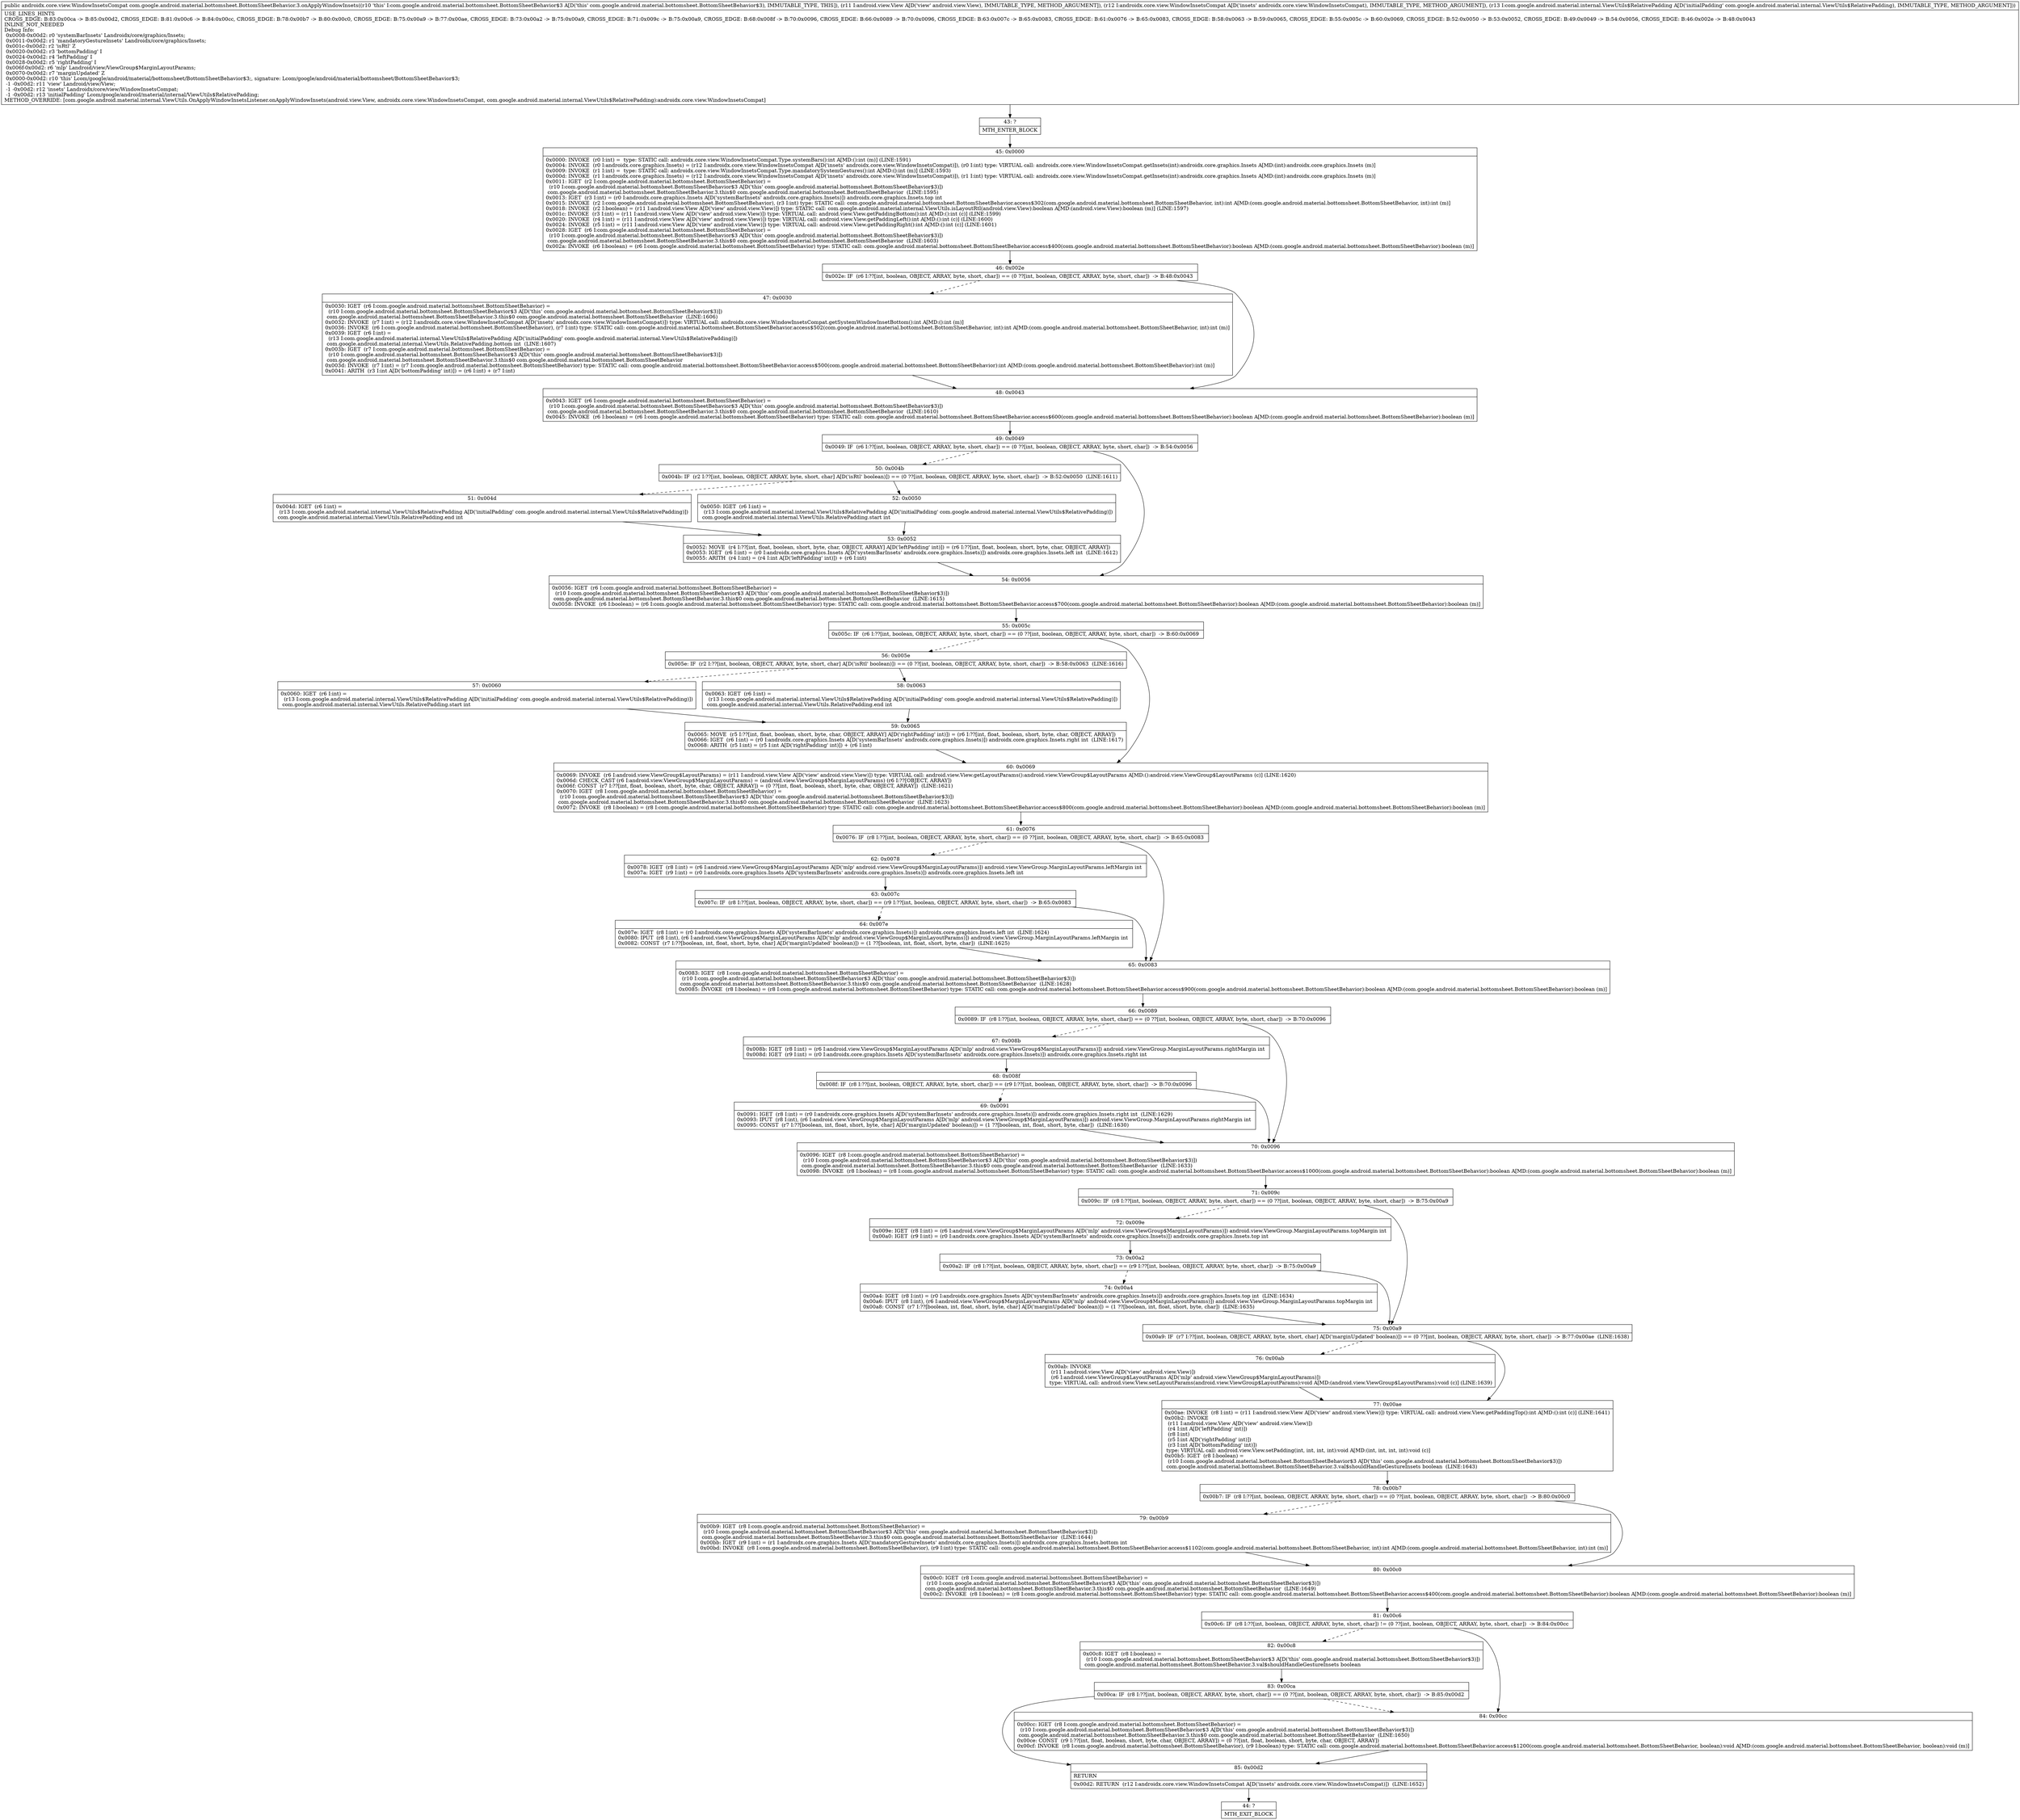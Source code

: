 digraph "CFG forcom.google.android.material.bottomsheet.BottomSheetBehavior.3.onApplyWindowInsets(Landroid\/view\/View;Landroidx\/core\/view\/WindowInsetsCompat;Lcom\/google\/android\/material\/internal\/ViewUtils$RelativePadding;)Landroidx\/core\/view\/WindowInsetsCompat;" {
Node_43 [shape=record,label="{43\:\ ?|MTH_ENTER_BLOCK\l}"];
Node_45 [shape=record,label="{45\:\ 0x0000|0x0000: INVOKE  (r0 I:int) =  type: STATIC call: androidx.core.view.WindowInsetsCompat.Type.systemBars():int A[MD:():int (m)] (LINE:1591)\l0x0004: INVOKE  (r0 I:androidx.core.graphics.Insets) = (r12 I:androidx.core.view.WindowInsetsCompat A[D('insets' androidx.core.view.WindowInsetsCompat)]), (r0 I:int) type: VIRTUAL call: androidx.core.view.WindowInsetsCompat.getInsets(int):androidx.core.graphics.Insets A[MD:(int):androidx.core.graphics.Insets (m)]\l0x0009: INVOKE  (r1 I:int) =  type: STATIC call: androidx.core.view.WindowInsetsCompat.Type.mandatorySystemGestures():int A[MD:():int (m)] (LINE:1593)\l0x000d: INVOKE  (r1 I:androidx.core.graphics.Insets) = (r12 I:androidx.core.view.WindowInsetsCompat A[D('insets' androidx.core.view.WindowInsetsCompat)]), (r1 I:int) type: VIRTUAL call: androidx.core.view.WindowInsetsCompat.getInsets(int):androidx.core.graphics.Insets A[MD:(int):androidx.core.graphics.Insets (m)]\l0x0011: IGET  (r2 I:com.google.android.material.bottomsheet.BottomSheetBehavior) = \l  (r10 I:com.google.android.material.bottomsheet.BottomSheetBehavior$3 A[D('this' com.google.android.material.bottomsheet.BottomSheetBehavior$3)])\l com.google.android.material.bottomsheet.BottomSheetBehavior.3.this$0 com.google.android.material.bottomsheet.BottomSheetBehavior  (LINE:1595)\l0x0013: IGET  (r3 I:int) = (r0 I:androidx.core.graphics.Insets A[D('systemBarInsets' androidx.core.graphics.Insets)]) androidx.core.graphics.Insets.top int \l0x0015: INVOKE  (r2 I:com.google.android.material.bottomsheet.BottomSheetBehavior), (r3 I:int) type: STATIC call: com.google.android.material.bottomsheet.BottomSheetBehavior.access$302(com.google.android.material.bottomsheet.BottomSheetBehavior, int):int A[MD:(com.google.android.material.bottomsheet.BottomSheetBehavior, int):int (m)]\l0x0018: INVOKE  (r2 I:boolean) = (r11 I:android.view.View A[D('view' android.view.View)]) type: STATIC call: com.google.android.material.internal.ViewUtils.isLayoutRtl(android.view.View):boolean A[MD:(android.view.View):boolean (m)] (LINE:1597)\l0x001c: INVOKE  (r3 I:int) = (r11 I:android.view.View A[D('view' android.view.View)]) type: VIRTUAL call: android.view.View.getPaddingBottom():int A[MD:():int (c)] (LINE:1599)\l0x0020: INVOKE  (r4 I:int) = (r11 I:android.view.View A[D('view' android.view.View)]) type: VIRTUAL call: android.view.View.getPaddingLeft():int A[MD:():int (c)] (LINE:1600)\l0x0024: INVOKE  (r5 I:int) = (r11 I:android.view.View A[D('view' android.view.View)]) type: VIRTUAL call: android.view.View.getPaddingRight():int A[MD:():int (c)] (LINE:1601)\l0x0028: IGET  (r6 I:com.google.android.material.bottomsheet.BottomSheetBehavior) = \l  (r10 I:com.google.android.material.bottomsheet.BottomSheetBehavior$3 A[D('this' com.google.android.material.bottomsheet.BottomSheetBehavior$3)])\l com.google.android.material.bottomsheet.BottomSheetBehavior.3.this$0 com.google.android.material.bottomsheet.BottomSheetBehavior  (LINE:1603)\l0x002a: INVOKE  (r6 I:boolean) = (r6 I:com.google.android.material.bottomsheet.BottomSheetBehavior) type: STATIC call: com.google.android.material.bottomsheet.BottomSheetBehavior.access$400(com.google.android.material.bottomsheet.BottomSheetBehavior):boolean A[MD:(com.google.android.material.bottomsheet.BottomSheetBehavior):boolean (m)]\l}"];
Node_46 [shape=record,label="{46\:\ 0x002e|0x002e: IF  (r6 I:??[int, boolean, OBJECT, ARRAY, byte, short, char]) == (0 ??[int, boolean, OBJECT, ARRAY, byte, short, char])  \-\> B:48:0x0043 \l}"];
Node_47 [shape=record,label="{47\:\ 0x0030|0x0030: IGET  (r6 I:com.google.android.material.bottomsheet.BottomSheetBehavior) = \l  (r10 I:com.google.android.material.bottomsheet.BottomSheetBehavior$3 A[D('this' com.google.android.material.bottomsheet.BottomSheetBehavior$3)])\l com.google.android.material.bottomsheet.BottomSheetBehavior.3.this$0 com.google.android.material.bottomsheet.BottomSheetBehavior  (LINE:1606)\l0x0032: INVOKE  (r7 I:int) = (r12 I:androidx.core.view.WindowInsetsCompat A[D('insets' androidx.core.view.WindowInsetsCompat)]) type: VIRTUAL call: androidx.core.view.WindowInsetsCompat.getSystemWindowInsetBottom():int A[MD:():int (m)]\l0x0036: INVOKE  (r6 I:com.google.android.material.bottomsheet.BottomSheetBehavior), (r7 I:int) type: STATIC call: com.google.android.material.bottomsheet.BottomSheetBehavior.access$502(com.google.android.material.bottomsheet.BottomSheetBehavior, int):int A[MD:(com.google.android.material.bottomsheet.BottomSheetBehavior, int):int (m)]\l0x0039: IGET  (r6 I:int) = \l  (r13 I:com.google.android.material.internal.ViewUtils$RelativePadding A[D('initialPadding' com.google.android.material.internal.ViewUtils$RelativePadding)])\l com.google.android.material.internal.ViewUtils.RelativePadding.bottom int  (LINE:1607)\l0x003b: IGET  (r7 I:com.google.android.material.bottomsheet.BottomSheetBehavior) = \l  (r10 I:com.google.android.material.bottomsheet.BottomSheetBehavior$3 A[D('this' com.google.android.material.bottomsheet.BottomSheetBehavior$3)])\l com.google.android.material.bottomsheet.BottomSheetBehavior.3.this$0 com.google.android.material.bottomsheet.BottomSheetBehavior \l0x003d: INVOKE  (r7 I:int) = (r7 I:com.google.android.material.bottomsheet.BottomSheetBehavior) type: STATIC call: com.google.android.material.bottomsheet.BottomSheetBehavior.access$500(com.google.android.material.bottomsheet.BottomSheetBehavior):int A[MD:(com.google.android.material.bottomsheet.BottomSheetBehavior):int (m)]\l0x0041: ARITH  (r3 I:int A[D('bottomPadding' int)]) = (r6 I:int) + (r7 I:int) \l}"];
Node_48 [shape=record,label="{48\:\ 0x0043|0x0043: IGET  (r6 I:com.google.android.material.bottomsheet.BottomSheetBehavior) = \l  (r10 I:com.google.android.material.bottomsheet.BottomSheetBehavior$3 A[D('this' com.google.android.material.bottomsheet.BottomSheetBehavior$3)])\l com.google.android.material.bottomsheet.BottomSheetBehavior.3.this$0 com.google.android.material.bottomsheet.BottomSheetBehavior  (LINE:1610)\l0x0045: INVOKE  (r6 I:boolean) = (r6 I:com.google.android.material.bottomsheet.BottomSheetBehavior) type: STATIC call: com.google.android.material.bottomsheet.BottomSheetBehavior.access$600(com.google.android.material.bottomsheet.BottomSheetBehavior):boolean A[MD:(com.google.android.material.bottomsheet.BottomSheetBehavior):boolean (m)]\l}"];
Node_49 [shape=record,label="{49\:\ 0x0049|0x0049: IF  (r6 I:??[int, boolean, OBJECT, ARRAY, byte, short, char]) == (0 ??[int, boolean, OBJECT, ARRAY, byte, short, char])  \-\> B:54:0x0056 \l}"];
Node_50 [shape=record,label="{50\:\ 0x004b|0x004b: IF  (r2 I:??[int, boolean, OBJECT, ARRAY, byte, short, char] A[D('isRtl' boolean)]) == (0 ??[int, boolean, OBJECT, ARRAY, byte, short, char])  \-\> B:52:0x0050  (LINE:1611)\l}"];
Node_51 [shape=record,label="{51\:\ 0x004d|0x004d: IGET  (r6 I:int) = \l  (r13 I:com.google.android.material.internal.ViewUtils$RelativePadding A[D('initialPadding' com.google.android.material.internal.ViewUtils$RelativePadding)])\l com.google.android.material.internal.ViewUtils.RelativePadding.end int \l}"];
Node_53 [shape=record,label="{53\:\ 0x0052|0x0052: MOVE  (r4 I:??[int, float, boolean, short, byte, char, OBJECT, ARRAY] A[D('leftPadding' int)]) = (r6 I:??[int, float, boolean, short, byte, char, OBJECT, ARRAY]) \l0x0053: IGET  (r6 I:int) = (r0 I:androidx.core.graphics.Insets A[D('systemBarInsets' androidx.core.graphics.Insets)]) androidx.core.graphics.Insets.left int  (LINE:1612)\l0x0055: ARITH  (r4 I:int) = (r4 I:int A[D('leftPadding' int)]) + (r6 I:int) \l}"];
Node_52 [shape=record,label="{52\:\ 0x0050|0x0050: IGET  (r6 I:int) = \l  (r13 I:com.google.android.material.internal.ViewUtils$RelativePadding A[D('initialPadding' com.google.android.material.internal.ViewUtils$RelativePadding)])\l com.google.android.material.internal.ViewUtils.RelativePadding.start int \l}"];
Node_54 [shape=record,label="{54\:\ 0x0056|0x0056: IGET  (r6 I:com.google.android.material.bottomsheet.BottomSheetBehavior) = \l  (r10 I:com.google.android.material.bottomsheet.BottomSheetBehavior$3 A[D('this' com.google.android.material.bottomsheet.BottomSheetBehavior$3)])\l com.google.android.material.bottomsheet.BottomSheetBehavior.3.this$0 com.google.android.material.bottomsheet.BottomSheetBehavior  (LINE:1615)\l0x0058: INVOKE  (r6 I:boolean) = (r6 I:com.google.android.material.bottomsheet.BottomSheetBehavior) type: STATIC call: com.google.android.material.bottomsheet.BottomSheetBehavior.access$700(com.google.android.material.bottomsheet.BottomSheetBehavior):boolean A[MD:(com.google.android.material.bottomsheet.BottomSheetBehavior):boolean (m)]\l}"];
Node_55 [shape=record,label="{55\:\ 0x005c|0x005c: IF  (r6 I:??[int, boolean, OBJECT, ARRAY, byte, short, char]) == (0 ??[int, boolean, OBJECT, ARRAY, byte, short, char])  \-\> B:60:0x0069 \l}"];
Node_56 [shape=record,label="{56\:\ 0x005e|0x005e: IF  (r2 I:??[int, boolean, OBJECT, ARRAY, byte, short, char] A[D('isRtl' boolean)]) == (0 ??[int, boolean, OBJECT, ARRAY, byte, short, char])  \-\> B:58:0x0063  (LINE:1616)\l}"];
Node_57 [shape=record,label="{57\:\ 0x0060|0x0060: IGET  (r6 I:int) = \l  (r13 I:com.google.android.material.internal.ViewUtils$RelativePadding A[D('initialPadding' com.google.android.material.internal.ViewUtils$RelativePadding)])\l com.google.android.material.internal.ViewUtils.RelativePadding.start int \l}"];
Node_59 [shape=record,label="{59\:\ 0x0065|0x0065: MOVE  (r5 I:??[int, float, boolean, short, byte, char, OBJECT, ARRAY] A[D('rightPadding' int)]) = (r6 I:??[int, float, boolean, short, byte, char, OBJECT, ARRAY]) \l0x0066: IGET  (r6 I:int) = (r0 I:androidx.core.graphics.Insets A[D('systemBarInsets' androidx.core.graphics.Insets)]) androidx.core.graphics.Insets.right int  (LINE:1617)\l0x0068: ARITH  (r5 I:int) = (r5 I:int A[D('rightPadding' int)]) + (r6 I:int) \l}"];
Node_58 [shape=record,label="{58\:\ 0x0063|0x0063: IGET  (r6 I:int) = \l  (r13 I:com.google.android.material.internal.ViewUtils$RelativePadding A[D('initialPadding' com.google.android.material.internal.ViewUtils$RelativePadding)])\l com.google.android.material.internal.ViewUtils.RelativePadding.end int \l}"];
Node_60 [shape=record,label="{60\:\ 0x0069|0x0069: INVOKE  (r6 I:android.view.ViewGroup$LayoutParams) = (r11 I:android.view.View A[D('view' android.view.View)]) type: VIRTUAL call: android.view.View.getLayoutParams():android.view.ViewGroup$LayoutParams A[MD:():android.view.ViewGroup$LayoutParams (c)] (LINE:1620)\l0x006d: CHECK_CAST (r6 I:android.view.ViewGroup$MarginLayoutParams) = (android.view.ViewGroup$MarginLayoutParams) (r6 I:??[OBJECT, ARRAY]) \l0x006f: CONST  (r7 I:??[int, float, boolean, short, byte, char, OBJECT, ARRAY]) = (0 ??[int, float, boolean, short, byte, char, OBJECT, ARRAY])  (LINE:1621)\l0x0070: IGET  (r8 I:com.google.android.material.bottomsheet.BottomSheetBehavior) = \l  (r10 I:com.google.android.material.bottomsheet.BottomSheetBehavior$3 A[D('this' com.google.android.material.bottomsheet.BottomSheetBehavior$3)])\l com.google.android.material.bottomsheet.BottomSheetBehavior.3.this$0 com.google.android.material.bottomsheet.BottomSheetBehavior  (LINE:1623)\l0x0072: INVOKE  (r8 I:boolean) = (r8 I:com.google.android.material.bottomsheet.BottomSheetBehavior) type: STATIC call: com.google.android.material.bottomsheet.BottomSheetBehavior.access$800(com.google.android.material.bottomsheet.BottomSheetBehavior):boolean A[MD:(com.google.android.material.bottomsheet.BottomSheetBehavior):boolean (m)]\l}"];
Node_61 [shape=record,label="{61\:\ 0x0076|0x0076: IF  (r8 I:??[int, boolean, OBJECT, ARRAY, byte, short, char]) == (0 ??[int, boolean, OBJECT, ARRAY, byte, short, char])  \-\> B:65:0x0083 \l}"];
Node_62 [shape=record,label="{62\:\ 0x0078|0x0078: IGET  (r8 I:int) = (r6 I:android.view.ViewGroup$MarginLayoutParams A[D('mlp' android.view.ViewGroup$MarginLayoutParams)]) android.view.ViewGroup.MarginLayoutParams.leftMargin int \l0x007a: IGET  (r9 I:int) = (r0 I:androidx.core.graphics.Insets A[D('systemBarInsets' androidx.core.graphics.Insets)]) androidx.core.graphics.Insets.left int \l}"];
Node_63 [shape=record,label="{63\:\ 0x007c|0x007c: IF  (r8 I:??[int, boolean, OBJECT, ARRAY, byte, short, char]) == (r9 I:??[int, boolean, OBJECT, ARRAY, byte, short, char])  \-\> B:65:0x0083 \l}"];
Node_64 [shape=record,label="{64\:\ 0x007e|0x007e: IGET  (r8 I:int) = (r0 I:androidx.core.graphics.Insets A[D('systemBarInsets' androidx.core.graphics.Insets)]) androidx.core.graphics.Insets.left int  (LINE:1624)\l0x0080: IPUT  (r8 I:int), (r6 I:android.view.ViewGroup$MarginLayoutParams A[D('mlp' android.view.ViewGroup$MarginLayoutParams)]) android.view.ViewGroup.MarginLayoutParams.leftMargin int \l0x0082: CONST  (r7 I:??[boolean, int, float, short, byte, char] A[D('marginUpdated' boolean)]) = (1 ??[boolean, int, float, short, byte, char])  (LINE:1625)\l}"];
Node_65 [shape=record,label="{65\:\ 0x0083|0x0083: IGET  (r8 I:com.google.android.material.bottomsheet.BottomSheetBehavior) = \l  (r10 I:com.google.android.material.bottomsheet.BottomSheetBehavior$3 A[D('this' com.google.android.material.bottomsheet.BottomSheetBehavior$3)])\l com.google.android.material.bottomsheet.BottomSheetBehavior.3.this$0 com.google.android.material.bottomsheet.BottomSheetBehavior  (LINE:1628)\l0x0085: INVOKE  (r8 I:boolean) = (r8 I:com.google.android.material.bottomsheet.BottomSheetBehavior) type: STATIC call: com.google.android.material.bottomsheet.BottomSheetBehavior.access$900(com.google.android.material.bottomsheet.BottomSheetBehavior):boolean A[MD:(com.google.android.material.bottomsheet.BottomSheetBehavior):boolean (m)]\l}"];
Node_66 [shape=record,label="{66\:\ 0x0089|0x0089: IF  (r8 I:??[int, boolean, OBJECT, ARRAY, byte, short, char]) == (0 ??[int, boolean, OBJECT, ARRAY, byte, short, char])  \-\> B:70:0x0096 \l}"];
Node_67 [shape=record,label="{67\:\ 0x008b|0x008b: IGET  (r8 I:int) = (r6 I:android.view.ViewGroup$MarginLayoutParams A[D('mlp' android.view.ViewGroup$MarginLayoutParams)]) android.view.ViewGroup.MarginLayoutParams.rightMargin int \l0x008d: IGET  (r9 I:int) = (r0 I:androidx.core.graphics.Insets A[D('systemBarInsets' androidx.core.graphics.Insets)]) androidx.core.graphics.Insets.right int \l}"];
Node_68 [shape=record,label="{68\:\ 0x008f|0x008f: IF  (r8 I:??[int, boolean, OBJECT, ARRAY, byte, short, char]) == (r9 I:??[int, boolean, OBJECT, ARRAY, byte, short, char])  \-\> B:70:0x0096 \l}"];
Node_69 [shape=record,label="{69\:\ 0x0091|0x0091: IGET  (r8 I:int) = (r0 I:androidx.core.graphics.Insets A[D('systemBarInsets' androidx.core.graphics.Insets)]) androidx.core.graphics.Insets.right int  (LINE:1629)\l0x0093: IPUT  (r8 I:int), (r6 I:android.view.ViewGroup$MarginLayoutParams A[D('mlp' android.view.ViewGroup$MarginLayoutParams)]) android.view.ViewGroup.MarginLayoutParams.rightMargin int \l0x0095: CONST  (r7 I:??[boolean, int, float, short, byte, char] A[D('marginUpdated' boolean)]) = (1 ??[boolean, int, float, short, byte, char])  (LINE:1630)\l}"];
Node_70 [shape=record,label="{70\:\ 0x0096|0x0096: IGET  (r8 I:com.google.android.material.bottomsheet.BottomSheetBehavior) = \l  (r10 I:com.google.android.material.bottomsheet.BottomSheetBehavior$3 A[D('this' com.google.android.material.bottomsheet.BottomSheetBehavior$3)])\l com.google.android.material.bottomsheet.BottomSheetBehavior.3.this$0 com.google.android.material.bottomsheet.BottomSheetBehavior  (LINE:1633)\l0x0098: INVOKE  (r8 I:boolean) = (r8 I:com.google.android.material.bottomsheet.BottomSheetBehavior) type: STATIC call: com.google.android.material.bottomsheet.BottomSheetBehavior.access$1000(com.google.android.material.bottomsheet.BottomSheetBehavior):boolean A[MD:(com.google.android.material.bottomsheet.BottomSheetBehavior):boolean (m)]\l}"];
Node_71 [shape=record,label="{71\:\ 0x009c|0x009c: IF  (r8 I:??[int, boolean, OBJECT, ARRAY, byte, short, char]) == (0 ??[int, boolean, OBJECT, ARRAY, byte, short, char])  \-\> B:75:0x00a9 \l}"];
Node_72 [shape=record,label="{72\:\ 0x009e|0x009e: IGET  (r8 I:int) = (r6 I:android.view.ViewGroup$MarginLayoutParams A[D('mlp' android.view.ViewGroup$MarginLayoutParams)]) android.view.ViewGroup.MarginLayoutParams.topMargin int \l0x00a0: IGET  (r9 I:int) = (r0 I:androidx.core.graphics.Insets A[D('systemBarInsets' androidx.core.graphics.Insets)]) androidx.core.graphics.Insets.top int \l}"];
Node_73 [shape=record,label="{73\:\ 0x00a2|0x00a2: IF  (r8 I:??[int, boolean, OBJECT, ARRAY, byte, short, char]) == (r9 I:??[int, boolean, OBJECT, ARRAY, byte, short, char])  \-\> B:75:0x00a9 \l}"];
Node_74 [shape=record,label="{74\:\ 0x00a4|0x00a4: IGET  (r8 I:int) = (r0 I:androidx.core.graphics.Insets A[D('systemBarInsets' androidx.core.graphics.Insets)]) androidx.core.graphics.Insets.top int  (LINE:1634)\l0x00a6: IPUT  (r8 I:int), (r6 I:android.view.ViewGroup$MarginLayoutParams A[D('mlp' android.view.ViewGroup$MarginLayoutParams)]) android.view.ViewGroup.MarginLayoutParams.topMargin int \l0x00a8: CONST  (r7 I:??[boolean, int, float, short, byte, char] A[D('marginUpdated' boolean)]) = (1 ??[boolean, int, float, short, byte, char])  (LINE:1635)\l}"];
Node_75 [shape=record,label="{75\:\ 0x00a9|0x00a9: IF  (r7 I:??[int, boolean, OBJECT, ARRAY, byte, short, char] A[D('marginUpdated' boolean)]) == (0 ??[int, boolean, OBJECT, ARRAY, byte, short, char])  \-\> B:77:0x00ae  (LINE:1638)\l}"];
Node_76 [shape=record,label="{76\:\ 0x00ab|0x00ab: INVOKE  \l  (r11 I:android.view.View A[D('view' android.view.View)])\l  (r6 I:android.view.ViewGroup$LayoutParams A[D('mlp' android.view.ViewGroup$MarginLayoutParams)])\l type: VIRTUAL call: android.view.View.setLayoutParams(android.view.ViewGroup$LayoutParams):void A[MD:(android.view.ViewGroup$LayoutParams):void (c)] (LINE:1639)\l}"];
Node_77 [shape=record,label="{77\:\ 0x00ae|0x00ae: INVOKE  (r8 I:int) = (r11 I:android.view.View A[D('view' android.view.View)]) type: VIRTUAL call: android.view.View.getPaddingTop():int A[MD:():int (c)] (LINE:1641)\l0x00b2: INVOKE  \l  (r11 I:android.view.View A[D('view' android.view.View)])\l  (r4 I:int A[D('leftPadding' int)])\l  (r8 I:int)\l  (r5 I:int A[D('rightPadding' int)])\l  (r3 I:int A[D('bottomPadding' int)])\l type: VIRTUAL call: android.view.View.setPadding(int, int, int, int):void A[MD:(int, int, int, int):void (c)]\l0x00b5: IGET  (r8 I:boolean) = \l  (r10 I:com.google.android.material.bottomsheet.BottomSheetBehavior$3 A[D('this' com.google.android.material.bottomsheet.BottomSheetBehavior$3)])\l com.google.android.material.bottomsheet.BottomSheetBehavior.3.val$shouldHandleGestureInsets boolean  (LINE:1643)\l}"];
Node_78 [shape=record,label="{78\:\ 0x00b7|0x00b7: IF  (r8 I:??[int, boolean, OBJECT, ARRAY, byte, short, char]) == (0 ??[int, boolean, OBJECT, ARRAY, byte, short, char])  \-\> B:80:0x00c0 \l}"];
Node_79 [shape=record,label="{79\:\ 0x00b9|0x00b9: IGET  (r8 I:com.google.android.material.bottomsheet.BottomSheetBehavior) = \l  (r10 I:com.google.android.material.bottomsheet.BottomSheetBehavior$3 A[D('this' com.google.android.material.bottomsheet.BottomSheetBehavior$3)])\l com.google.android.material.bottomsheet.BottomSheetBehavior.3.this$0 com.google.android.material.bottomsheet.BottomSheetBehavior  (LINE:1644)\l0x00bb: IGET  (r9 I:int) = (r1 I:androidx.core.graphics.Insets A[D('mandatoryGestureInsets' androidx.core.graphics.Insets)]) androidx.core.graphics.Insets.bottom int \l0x00bd: INVOKE  (r8 I:com.google.android.material.bottomsheet.BottomSheetBehavior), (r9 I:int) type: STATIC call: com.google.android.material.bottomsheet.BottomSheetBehavior.access$1102(com.google.android.material.bottomsheet.BottomSheetBehavior, int):int A[MD:(com.google.android.material.bottomsheet.BottomSheetBehavior, int):int (m)]\l}"];
Node_80 [shape=record,label="{80\:\ 0x00c0|0x00c0: IGET  (r8 I:com.google.android.material.bottomsheet.BottomSheetBehavior) = \l  (r10 I:com.google.android.material.bottomsheet.BottomSheetBehavior$3 A[D('this' com.google.android.material.bottomsheet.BottomSheetBehavior$3)])\l com.google.android.material.bottomsheet.BottomSheetBehavior.3.this$0 com.google.android.material.bottomsheet.BottomSheetBehavior  (LINE:1649)\l0x00c2: INVOKE  (r8 I:boolean) = (r8 I:com.google.android.material.bottomsheet.BottomSheetBehavior) type: STATIC call: com.google.android.material.bottomsheet.BottomSheetBehavior.access$400(com.google.android.material.bottomsheet.BottomSheetBehavior):boolean A[MD:(com.google.android.material.bottomsheet.BottomSheetBehavior):boolean (m)]\l}"];
Node_81 [shape=record,label="{81\:\ 0x00c6|0x00c6: IF  (r8 I:??[int, boolean, OBJECT, ARRAY, byte, short, char]) != (0 ??[int, boolean, OBJECT, ARRAY, byte, short, char])  \-\> B:84:0x00cc \l}"];
Node_82 [shape=record,label="{82\:\ 0x00c8|0x00c8: IGET  (r8 I:boolean) = \l  (r10 I:com.google.android.material.bottomsheet.BottomSheetBehavior$3 A[D('this' com.google.android.material.bottomsheet.BottomSheetBehavior$3)])\l com.google.android.material.bottomsheet.BottomSheetBehavior.3.val$shouldHandleGestureInsets boolean \l}"];
Node_83 [shape=record,label="{83\:\ 0x00ca|0x00ca: IF  (r8 I:??[int, boolean, OBJECT, ARRAY, byte, short, char]) == (0 ??[int, boolean, OBJECT, ARRAY, byte, short, char])  \-\> B:85:0x00d2 \l}"];
Node_85 [shape=record,label="{85\:\ 0x00d2|RETURN\l|0x00d2: RETURN  (r12 I:androidx.core.view.WindowInsetsCompat A[D('insets' androidx.core.view.WindowInsetsCompat)])  (LINE:1652)\l}"];
Node_44 [shape=record,label="{44\:\ ?|MTH_EXIT_BLOCK\l}"];
Node_84 [shape=record,label="{84\:\ 0x00cc|0x00cc: IGET  (r8 I:com.google.android.material.bottomsheet.BottomSheetBehavior) = \l  (r10 I:com.google.android.material.bottomsheet.BottomSheetBehavior$3 A[D('this' com.google.android.material.bottomsheet.BottomSheetBehavior$3)])\l com.google.android.material.bottomsheet.BottomSheetBehavior.3.this$0 com.google.android.material.bottomsheet.BottomSheetBehavior  (LINE:1650)\l0x00ce: CONST  (r9 I:??[int, float, boolean, short, byte, char, OBJECT, ARRAY]) = (0 ??[int, float, boolean, short, byte, char, OBJECT, ARRAY]) \l0x00cf: INVOKE  (r8 I:com.google.android.material.bottomsheet.BottomSheetBehavior), (r9 I:boolean) type: STATIC call: com.google.android.material.bottomsheet.BottomSheetBehavior.access$1200(com.google.android.material.bottomsheet.BottomSheetBehavior, boolean):void A[MD:(com.google.android.material.bottomsheet.BottomSheetBehavior, boolean):void (m)]\l}"];
MethodNode[shape=record,label="{public androidx.core.view.WindowInsetsCompat com.google.android.material.bottomsheet.BottomSheetBehavior.3.onApplyWindowInsets((r10 'this' I:com.google.android.material.bottomsheet.BottomSheetBehavior$3 A[D('this' com.google.android.material.bottomsheet.BottomSheetBehavior$3), IMMUTABLE_TYPE, THIS]), (r11 I:android.view.View A[D('view' android.view.View), IMMUTABLE_TYPE, METHOD_ARGUMENT]), (r12 I:androidx.core.view.WindowInsetsCompat A[D('insets' androidx.core.view.WindowInsetsCompat), IMMUTABLE_TYPE, METHOD_ARGUMENT]), (r13 I:com.google.android.material.internal.ViewUtils$RelativePadding A[D('initialPadding' com.google.android.material.internal.ViewUtils$RelativePadding), IMMUTABLE_TYPE, METHOD_ARGUMENT]))  | USE_LINES_HINTS\lCROSS_EDGE: B:83:0x00ca \-\> B:85:0x00d2, CROSS_EDGE: B:81:0x00c6 \-\> B:84:0x00cc, CROSS_EDGE: B:78:0x00b7 \-\> B:80:0x00c0, CROSS_EDGE: B:75:0x00a9 \-\> B:77:0x00ae, CROSS_EDGE: B:73:0x00a2 \-\> B:75:0x00a9, CROSS_EDGE: B:71:0x009c \-\> B:75:0x00a9, CROSS_EDGE: B:68:0x008f \-\> B:70:0x0096, CROSS_EDGE: B:66:0x0089 \-\> B:70:0x0096, CROSS_EDGE: B:63:0x007c \-\> B:65:0x0083, CROSS_EDGE: B:61:0x0076 \-\> B:65:0x0083, CROSS_EDGE: B:58:0x0063 \-\> B:59:0x0065, CROSS_EDGE: B:55:0x005c \-\> B:60:0x0069, CROSS_EDGE: B:52:0x0050 \-\> B:53:0x0052, CROSS_EDGE: B:49:0x0049 \-\> B:54:0x0056, CROSS_EDGE: B:46:0x002e \-\> B:48:0x0043\lINLINE_NOT_NEEDED\lDebug Info:\l  0x0008\-0x00d2: r0 'systemBarInsets' Landroidx\/core\/graphics\/Insets;\l  0x0011\-0x00d2: r1 'mandatoryGestureInsets' Landroidx\/core\/graphics\/Insets;\l  0x001c\-0x00d2: r2 'isRtl' Z\l  0x0020\-0x00d2: r3 'bottomPadding' I\l  0x0024\-0x00d2: r4 'leftPadding' I\l  0x0028\-0x00d2: r5 'rightPadding' I\l  0x006f\-0x00d2: r6 'mlp' Landroid\/view\/ViewGroup$MarginLayoutParams;\l  0x0070\-0x00d2: r7 'marginUpdated' Z\l  0x0000\-0x00d2: r10 'this' Lcom\/google\/android\/material\/bottomsheet\/BottomSheetBehavior$3;, signature: Lcom\/google\/android\/material\/bottomsheet\/BottomSheetBehavior$3;\l  \-1 \-0x00d2: r11 'view' Landroid\/view\/View;\l  \-1 \-0x00d2: r12 'insets' Landroidx\/core\/view\/WindowInsetsCompat;\l  \-1 \-0x00d2: r13 'initialPadding' Lcom\/google\/android\/material\/internal\/ViewUtils$RelativePadding;\lMETHOD_OVERRIDE: [com.google.android.material.internal.ViewUtils.OnApplyWindowInsetsListener.onApplyWindowInsets(android.view.View, androidx.core.view.WindowInsetsCompat, com.google.android.material.internal.ViewUtils$RelativePadding):androidx.core.view.WindowInsetsCompat]\l}"];
MethodNode -> Node_43;Node_43 -> Node_45;
Node_45 -> Node_46;
Node_46 -> Node_47[style=dashed];
Node_46 -> Node_48;
Node_47 -> Node_48;
Node_48 -> Node_49;
Node_49 -> Node_50[style=dashed];
Node_49 -> Node_54;
Node_50 -> Node_51[style=dashed];
Node_50 -> Node_52;
Node_51 -> Node_53;
Node_53 -> Node_54;
Node_52 -> Node_53;
Node_54 -> Node_55;
Node_55 -> Node_56[style=dashed];
Node_55 -> Node_60;
Node_56 -> Node_57[style=dashed];
Node_56 -> Node_58;
Node_57 -> Node_59;
Node_59 -> Node_60;
Node_58 -> Node_59;
Node_60 -> Node_61;
Node_61 -> Node_62[style=dashed];
Node_61 -> Node_65;
Node_62 -> Node_63;
Node_63 -> Node_64[style=dashed];
Node_63 -> Node_65;
Node_64 -> Node_65;
Node_65 -> Node_66;
Node_66 -> Node_67[style=dashed];
Node_66 -> Node_70;
Node_67 -> Node_68;
Node_68 -> Node_69[style=dashed];
Node_68 -> Node_70;
Node_69 -> Node_70;
Node_70 -> Node_71;
Node_71 -> Node_72[style=dashed];
Node_71 -> Node_75;
Node_72 -> Node_73;
Node_73 -> Node_74[style=dashed];
Node_73 -> Node_75;
Node_74 -> Node_75;
Node_75 -> Node_76[style=dashed];
Node_75 -> Node_77;
Node_76 -> Node_77;
Node_77 -> Node_78;
Node_78 -> Node_79[style=dashed];
Node_78 -> Node_80;
Node_79 -> Node_80;
Node_80 -> Node_81;
Node_81 -> Node_82[style=dashed];
Node_81 -> Node_84;
Node_82 -> Node_83;
Node_83 -> Node_84[style=dashed];
Node_83 -> Node_85;
Node_85 -> Node_44;
Node_84 -> Node_85;
}

